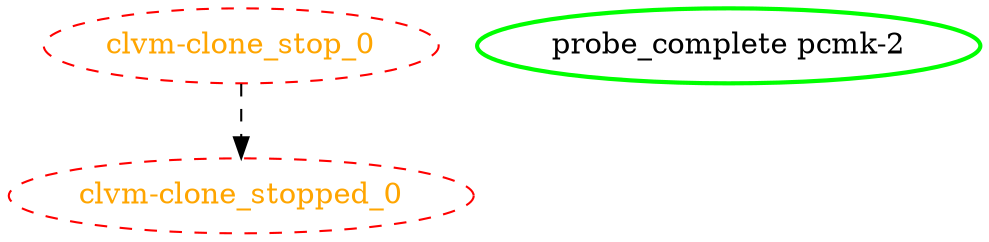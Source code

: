 digraph "g" {
"clvm-clone_stop_0" -> "clvm-clone_stopped_0" [ style = dashed]
"clvm-clone_stop_0" [ style=dashed color="red" fontcolor="orange"]
"clvm-clone_stopped_0" [ style=dashed color="red" fontcolor="orange"]
"probe_complete pcmk-2" [ style=bold color="green" fontcolor="black"]
}
